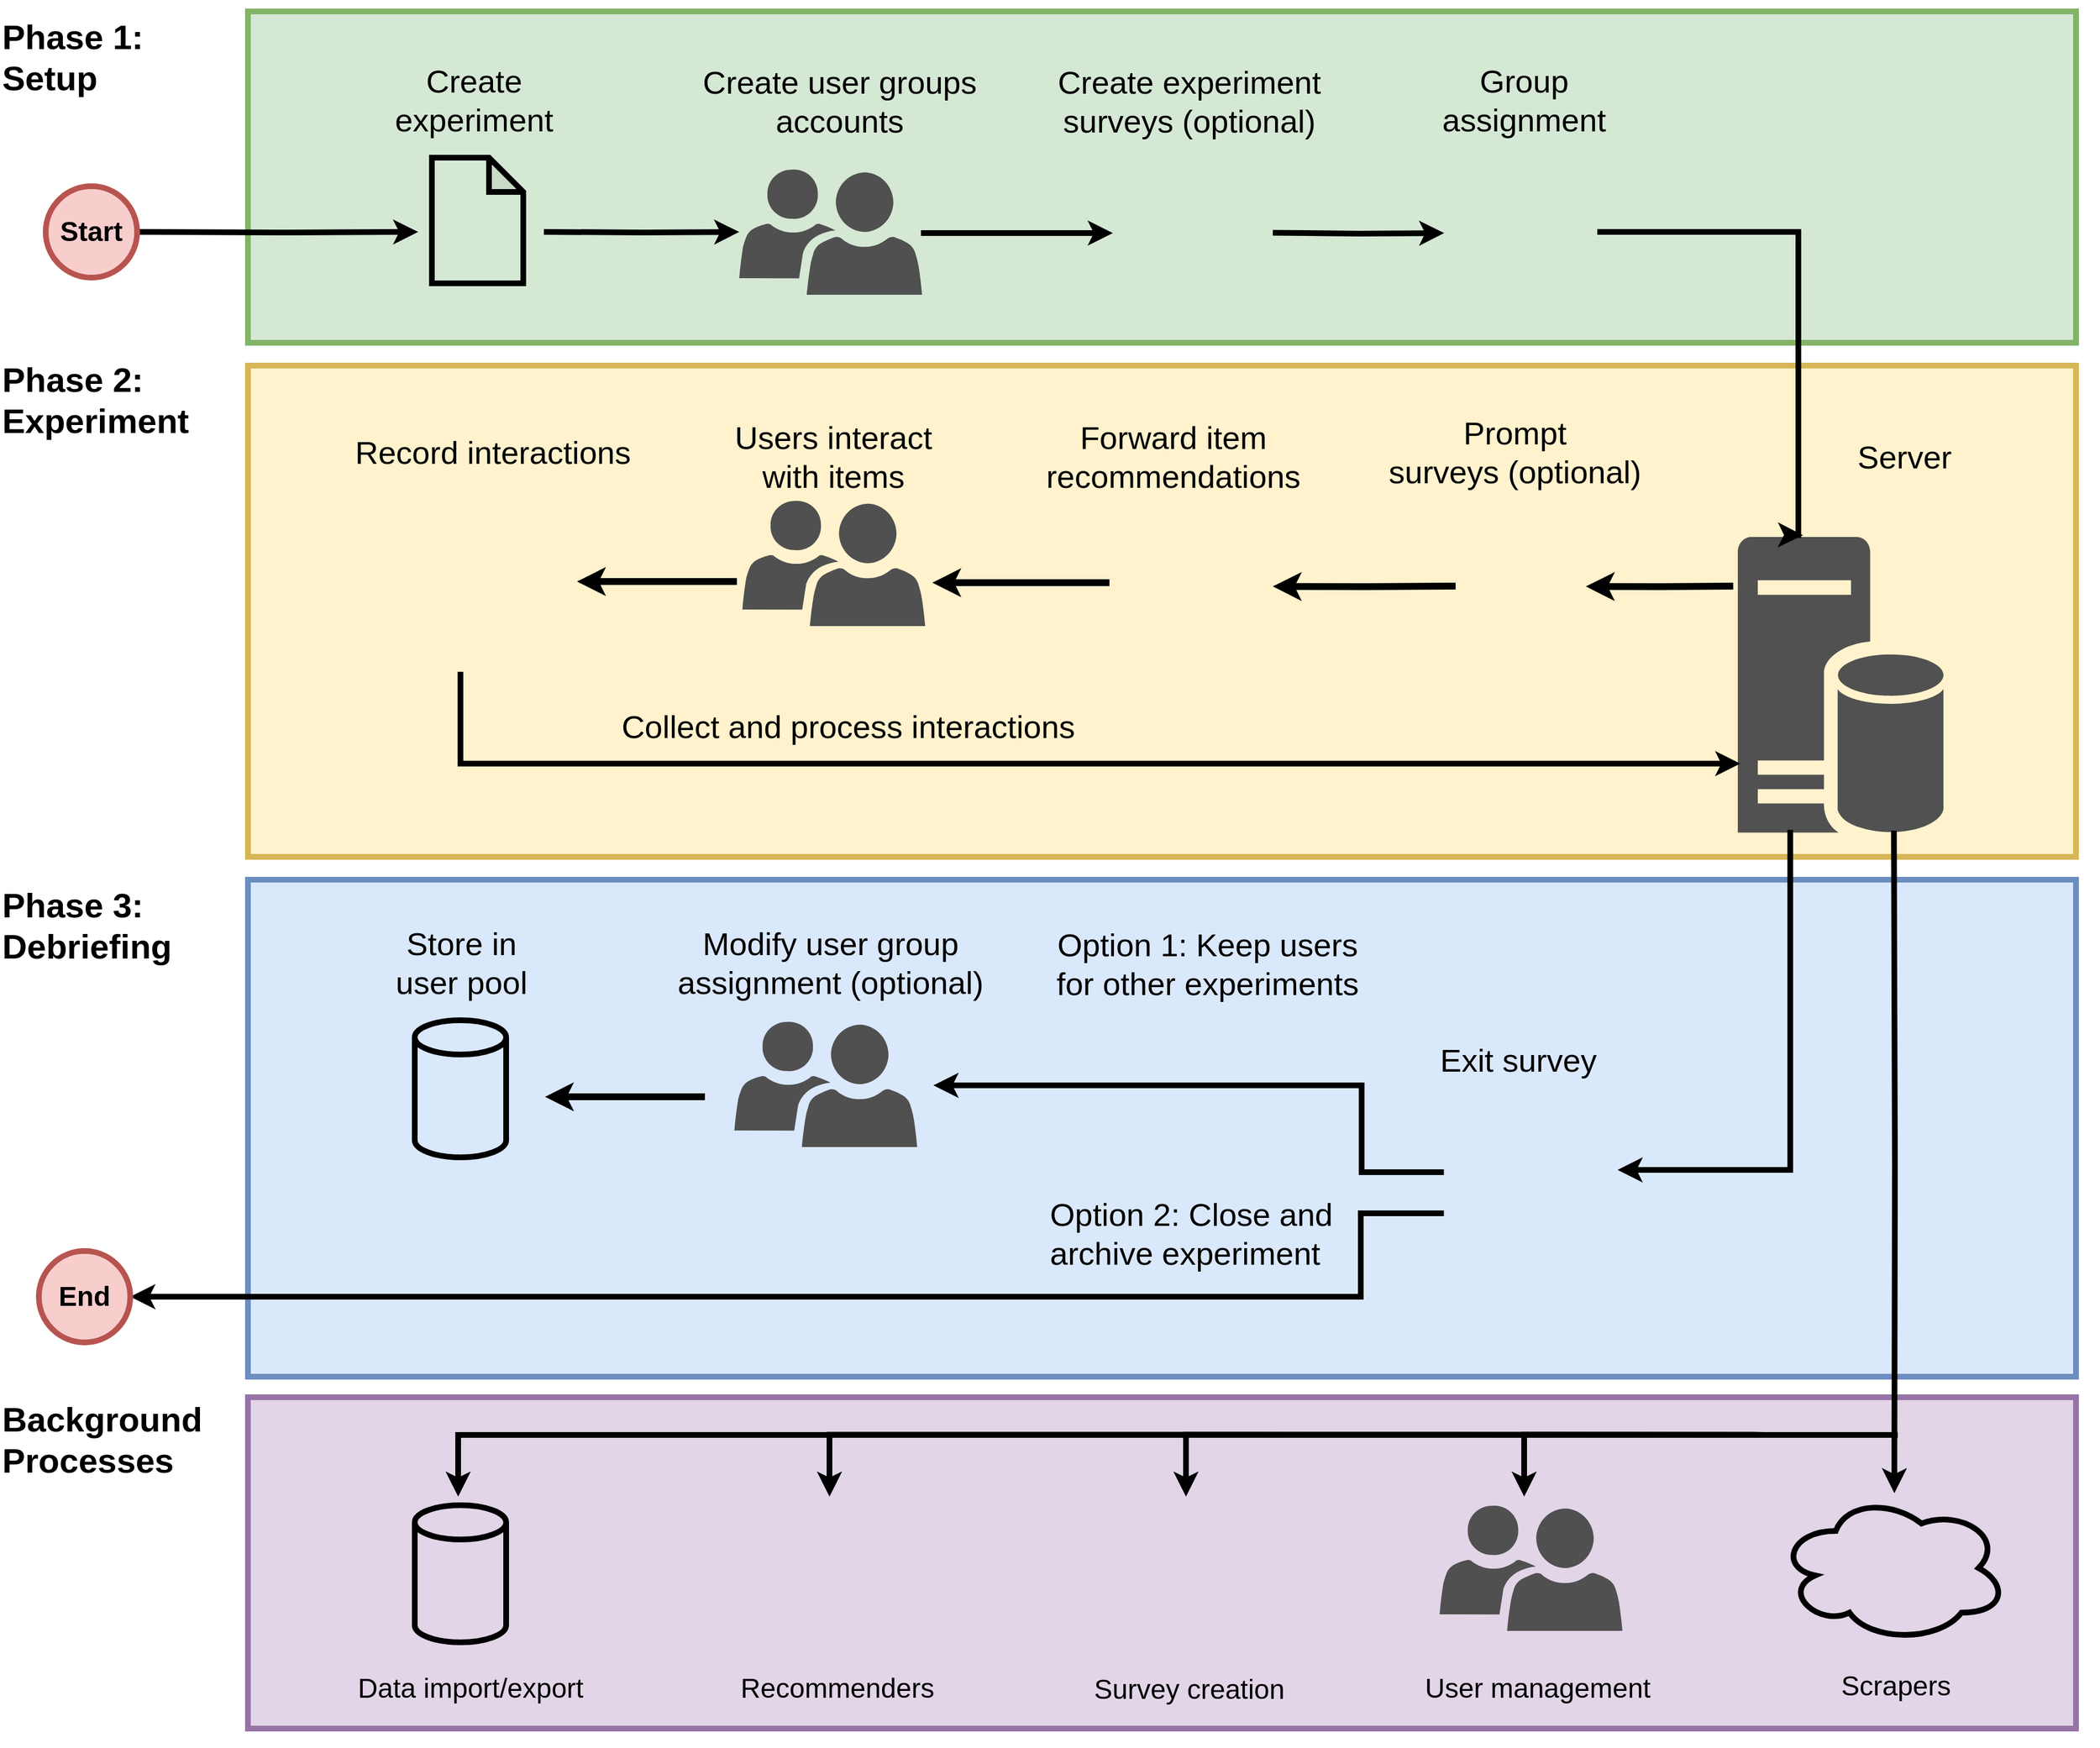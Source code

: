 <mxfile version="26.1.0">
  <diagram id="h7DExgBdoJ-bGwmuVag4" name="Page-1">
    <mxGraphModel dx="6860" dy="6920" grid="1" gridSize="10" guides="1" tooltips="1" connect="1" arrows="1" fold="1" page="1" pageScale="1" pageWidth="1850" pageHeight="1550" math="0" shadow="0">
      <root>
        <mxCell id="0" />
        <mxCell id="1" parent="0" />
        <mxCell id="wOOZ-7Ujqt3I5bKbgtlS-26" value="" style="rounded=0;whiteSpace=wrap;html=1;strokeWidth=5;fillColor=#e1d5e7;strokeColor=#9673a6;" parent="1" vertex="1">
          <mxGeometry x="224" y="-1866" width="1600" height="290" as="geometry" />
        </mxCell>
        <mxCell id="wOOZ-7Ujqt3I5bKbgtlS-23" value="" style="rounded=0;whiteSpace=wrap;html=1;strokeWidth=5;strokeColor=#6c8ebf;fillColor=#dae8fc;" parent="1" vertex="1">
          <mxGeometry x="224" y="-2319" width="1600" height="435" as="geometry" />
        </mxCell>
        <mxCell id="wOOZ-7Ujqt3I5bKbgtlS-22" value="" style="rounded=0;whiteSpace=wrap;html=1;strokeWidth=5;fillColor=#fff2cc;strokeColor=#d6b656;" parent="1" vertex="1">
          <mxGeometry x="224" y="-2769" width="1600" height="430" as="geometry" />
        </mxCell>
        <mxCell id="wOOZ-7Ujqt3I5bKbgtlS-21" value="" style="rounded=0;whiteSpace=wrap;html=1;strokeWidth=5;fillColor=#d5e8d4;strokeColor=#82b366;" parent="1" vertex="1">
          <mxGeometry x="224" y="-3079" width="1600" height="290" as="geometry" />
        </mxCell>
        <mxCell id="wOOZ-7Ujqt3I5bKbgtlS-52" style="edgeStyle=orthogonalEdgeStyle;rounded=0;orthogonalLoop=1;jettySize=auto;html=1;exitX=0;exitY=0.5;exitDx=0;exitDy=0;entryX=0.994;entryY=0.509;entryDx=0;entryDy=0;entryPerimeter=0;startArrow=classic;startFill=1;endArrow=none;endFill=0;strokeWidth=5;fontSize=11;" parent="1" source="Hddma9qPa0DahIGFodpK-2" target="wOOZ-7Ujqt3I5bKbgtlS-42" edge="1">
          <mxGeometry relative="1" as="geometry" />
        </mxCell>
        <mxCell id="Hddma9qPa0DahIGFodpK-2" value="" style="shape=image;html=1;verticalAlign=top;verticalLabelPosition=bottom;labelBackgroundColor=#ffffff;imageAspect=0;aspect=fixed;image=https://cdn3.iconfinder.com/data/icons/survey-rating/512/Survey_rating_rate-17-128.png" parent="1" vertex="1">
          <mxGeometry x="981" y="-2961" width="152" height="152" as="geometry" />
        </mxCell>
        <mxCell id="Hddma9qPa0DahIGFodpK-20" value="" style="shadow=0;dashed=0;html=1;labelPosition=center;verticalLabelPosition=bottom;verticalAlign=top;align=center;shape=mxgraph.mscae.enterprise.database_server;fillColor=#515151;strokeColor=none;" parent="1" vertex="1">
          <mxGeometry x="1528" y="-2619" width="180" height="260" as="geometry" />
        </mxCell>
        <mxCell id="Hddma9qPa0DahIGFodpK-21" value="&lt;span style=&quot;font-size: 28px&quot;&gt;Users interact&lt;br&gt;with items&lt;/span&gt;" style="text;html=1;strokeColor=none;fillColor=none;align=center;verticalAlign=middle;whiteSpace=wrap;rounded=0;" parent="1" vertex="1">
          <mxGeometry x="573.25" y="-2739" width="327" height="100" as="geometry" />
        </mxCell>
        <mxCell id="Hddma9qPa0DahIGFodpK-34" value="" style="pointerEvents=1;shadow=0;dashed=0;html=1;strokeColor=none;labelPosition=center;verticalLabelPosition=bottom;verticalAlign=top;align=center;shape=mxgraph.mscae.intune.user_group;fillColor=#505050;" parent="1" vertex="1">
          <mxGeometry x="656.75" y="-2651" width="160" height="110" as="geometry" />
        </mxCell>
        <mxCell id="Hddma9qPa0DahIGFodpK-42" value="" style="group;" parent="1" vertex="1" connectable="0">
          <mxGeometry x="300" y="-2609" width="256" height="128" as="geometry" />
        </mxCell>
        <mxCell id="Hddma9qPa0DahIGFodpK-8" value="" style="shape=image;html=1;verticalAlign=top;verticalLabelPosition=bottom;labelBackgroundColor=#ffffff;imageAspect=0;aspect=fixed;image=https://cdn4.iconfinder.com/data/icons/evil-icons-user-interface/64/like-128.png" parent="Hddma9qPa0DahIGFodpK-42" vertex="1">
          <mxGeometry x="14" y="-20" width="128" height="128" as="geometry" />
        </mxCell>
        <mxCell id="Hddma9qPa0DahIGFodpK-11" value="" style="shape=image;html=1;verticalAlign=top;verticalLabelPosition=bottom;labelBackgroundColor=#ffffff;imageAspect=0;aspect=fixed;image=https://cdn4.iconfinder.com/data/icons/evil-icons-user-interface/64/like-128.png;rotation=180;" parent="Hddma9qPa0DahIGFodpK-42" vertex="1">
          <mxGeometry x="94" y="-40" width="128" height="128" as="geometry" />
        </mxCell>
        <mxCell id="Hddma9qPa0DahIGFodpK-72" value="&lt;span style=&quot;font-size: 28px&quot;&gt;Create user groups&lt;br&gt;accounts&lt;br&gt;&lt;/span&gt;" style="text;html=1;strokeColor=none;fillColor=none;align=center;verticalAlign=middle;whiteSpace=wrap;rounded=0;" parent="1" vertex="1">
          <mxGeometry x="609.75" y="-3050" width="263.5" height="100" as="geometry" />
        </mxCell>
        <mxCell id="Hddma9qPa0DahIGFodpK-118" value="" style="shape=image;html=1;verticalAlign=top;verticalLabelPosition=bottom;labelBackgroundColor=#ffffff;imageAspect=0;aspect=fixed;image=https://cdn3.iconfinder.com/data/icons/linecons-free-vector-icons-pack/32/news-128.png" parent="1" vertex="1">
          <mxGeometry x="986.0" y="-2643" width="128" height="128" as="geometry" />
        </mxCell>
        <mxCell id="Hddma9qPa0DahIGFodpK-122" value="&lt;span style=&quot;font-size: 28px;&quot;&gt;Create experiment&lt;br&gt;surveys (optional)&lt;/span&gt;" style="text;html=1;strokeColor=none;fillColor=none;align=center;verticalAlign=middle;whiteSpace=wrap;rounded=0;" parent="1" vertex="1">
          <mxGeometry x="888" y="-3050" width="320" height="100" as="geometry" />
        </mxCell>
        <mxCell id="Hddma9qPa0DahIGFodpK-123" value="&lt;font style=&quot;font-size: 28px&quot;&gt;Forward item recommendations&lt;/font&gt;" style="text;html=1;strokeColor=none;fillColor=none;align=center;verticalAlign=middle;whiteSpace=wrap;rounded=0;" parent="1" vertex="1">
          <mxGeometry x="874" y="-2739" width="320" height="100" as="geometry" />
        </mxCell>
        <mxCell id="Hddma9qPa0DahIGFodpK-124" value="&lt;span style=&quot;font-size: 28px;&quot;&gt;Record interactions&lt;/span&gt;" style="text;html=1;strokeColor=none;fillColor=none;align=center;verticalAlign=middle;whiteSpace=wrap;rounded=0;" parent="1" vertex="1">
          <mxGeometry x="233.5" y="-2743" width="408.5" height="100" as="geometry" />
        </mxCell>
        <mxCell id="6tKsmIOwCPN7PA8fLfA8-6" value="&lt;font style=&quot;font-size: 30px;&quot;&gt;Phase 1:&lt;br&gt;Setup&lt;/font&gt;" style="text;html=1;align=left;verticalAlign=middle;whiteSpace=wrap;rounded=0;fontSize=14;fontStyle=1" parent="1" vertex="1">
          <mxGeometry x="7" y="-3089" width="320" height="100" as="geometry" />
        </mxCell>
        <mxCell id="6tKsmIOwCPN7PA8fLfA8-16" value="" style="shape=image;html=1;verticalAlign=top;verticalLabelPosition=bottom;labelBackgroundColor=#ffffff;imageAspect=0;aspect=fixed;image=https://cdn1.iconfinder.com/data/icons/videogames-5/32/Videogames_gambling_dice_dices_casino-128.png;fillColor=#FF0000;fontSize=14;" parent="1" vertex="1">
          <mxGeometry x="1277" y="-2950" width="128" height="128" as="geometry" />
        </mxCell>
        <mxCell id="6tKsmIOwCPN7PA8fLfA8-17" value="&lt;font style=&quot;font-size: 28px&quot;&gt;Group&lt;br&gt;assignment&lt;br&gt;&lt;/font&gt;" style="text;html=1;strokeColor=none;fillColor=none;align=center;verticalAlign=middle;whiteSpace=wrap;rounded=0;" parent="1" vertex="1">
          <mxGeometry x="1226" y="-3051" width="230" height="100" as="geometry" />
        </mxCell>
        <mxCell id="6tKsmIOwCPN7PA8fLfA8-39" value="&lt;font style=&quot;font-size: 24px&quot;&gt;Scrapers&lt;/font&gt;" style="text;html=1;strokeColor=none;fillColor=none;align=center;verticalAlign=middle;whiteSpace=wrap;rounded=0;" parent="1" vertex="1">
          <mxGeometry x="1489" y="-1664" width="355" height="102.5" as="geometry" />
        </mxCell>
        <mxCell id="6tKsmIOwCPN7PA8fLfA8-41" value="&lt;font style=&quot;font-size: 30px;&quot;&gt;Phase 3:&lt;br&gt;Debriefing&lt;/font&gt;" style="text;html=1;align=left;verticalAlign=middle;whiteSpace=wrap;rounded=0;fontSize=14;fontStyle=1" parent="1" vertex="1">
          <mxGeometry x="7" y="-2319" width="400" height="80" as="geometry" />
        </mxCell>
        <mxCell id="wOOZ-7Ujqt3I5bKbgtlS-65" style="edgeStyle=orthogonalEdgeStyle;rounded=0;orthogonalLoop=1;jettySize=auto;html=1;exitX=1;exitY=0.5;exitDx=0;exitDy=0;entryX=0.255;entryY=0.986;entryDx=0;entryDy=0;entryPerimeter=0;startArrow=classic;startFill=1;endArrow=none;endFill=0;strokeWidth=5;fontSize=28;" parent="1" source="6tKsmIOwCPN7PA8fLfA8-42" target="Hddma9qPa0DahIGFodpK-20" edge="1">
          <mxGeometry relative="1" as="geometry" />
        </mxCell>
        <mxCell id="6tKsmIOwCPN7PA8fLfA8-42" value="" style="shape=image;html=1;verticalAlign=top;verticalLabelPosition=bottom;labelBackgroundColor=#ffffff;imageAspect=0;aspect=fixed;image=https://cdn3.iconfinder.com/data/icons/survey-rating/512/Survey_rating_rate-17-128.png" parent="1" vertex="1">
          <mxGeometry x="1270.75" y="-2141" width="152" height="152" as="geometry" />
        </mxCell>
        <mxCell id="6tKsmIOwCPN7PA8fLfA8-46" value="&lt;font style=&quot;font-size: 28px&quot;&gt;Exit survey&lt;br&gt;&lt;/font&gt;" style="text;html=1;strokeColor=none;fillColor=none;align=center;verticalAlign=middle;whiteSpace=wrap;rounded=0;" parent="1" vertex="1">
          <mxGeometry x="1216" y="-2211" width="240" height="100" as="geometry" />
        </mxCell>
        <mxCell id="wOOZ-7Ujqt3I5bKbgtlS-77" style="edgeStyle=orthogonalEdgeStyle;rounded=0;orthogonalLoop=1;jettySize=auto;html=1;startArrow=classic;startFill=1;endArrow=none;endFill=0;strokeWidth=5;fontSize=28;entryX=0;entryY=0.75;entryDx=0;entryDy=0;exitX=1;exitY=0.5;exitDx=0;exitDy=0;" parent="1" source="WEa9F5JjGV-Rc-5fNuCh-8" target="6tKsmIOwCPN7PA8fLfA8-42" edge="1">
          <mxGeometry relative="1" as="geometry">
            <mxPoint x="917.75" y="-1954" as="sourcePoint" />
            <Array as="points">
              <mxPoint x="1198" y="-1954" />
              <mxPoint x="1198" y="-2027" />
            </Array>
          </mxGeometry>
        </mxCell>
        <mxCell id="wOOZ-7Ujqt3I5bKbgtlS-10" value="&lt;font&gt;&lt;font style=&quot;font-size: 24px&quot;&gt;Data import/export&lt;/font&gt;&lt;br&gt;&lt;/font&gt;" style="text;html=1;strokeColor=none;fillColor=none;align=center;verticalAlign=middle;whiteSpace=wrap;rounded=0;" parent="1" vertex="1">
          <mxGeometry x="244" y="-1661.5" width="350" height="100" as="geometry" />
        </mxCell>
        <mxCell id="wOOZ-7Ujqt3I5bKbgtlS-33" value="" style="ellipse;shape=cloud;whiteSpace=wrap;html=1;strokeWidth=5;fillColor=none;" parent="1" vertex="1">
          <mxGeometry x="1563.75" y="-1781.5" width="200" height="130" as="geometry" />
        </mxCell>
        <mxCell id="wOOZ-7Ujqt3I5bKbgtlS-42" value="" style="pointerEvents=1;shadow=0;dashed=0;html=1;strokeColor=none;labelPosition=center;verticalLabelPosition=bottom;verticalAlign=top;align=center;shape=mxgraph.mscae.intune.user_group;fillColor=#505050;" parent="1" vertex="1">
          <mxGeometry x="654" y="-2941" width="160" height="110" as="geometry" />
        </mxCell>
        <mxCell id="wOOZ-7Ujqt3I5bKbgtlS-47" style="edgeStyle=orthogonalEdgeStyle;rounded=0;orthogonalLoop=1;jettySize=auto;html=1;startArrow=none;startFill=0;endArrow=classic;endFill=1;strokeWidth=5;fontSize=13;" parent="1" target="wOOZ-7Ujqt3I5bKbgtlS-42" edge="1">
          <mxGeometry relative="1" as="geometry">
            <mxPoint x="483" y="-2886" as="sourcePoint" />
            <mxPoint x="563" y="-2886" as="targetPoint" />
          </mxGeometry>
        </mxCell>
        <mxCell id="WEa9F5JjGV-Rc-5fNuCh-3" style="edgeStyle=orthogonalEdgeStyle;rounded=0;orthogonalLoop=1;jettySize=auto;html=1;entryX=1;entryY=0.5;entryDx=0;entryDy=0;startArrow=classic;startFill=1;strokeWidth=5;endArrow=none;endFill=0;" parent="1" target="WEa9F5JjGV-Rc-5fNuCh-2" edge="1">
          <mxGeometry relative="1" as="geometry">
            <mxPoint x="373" y="-2886" as="sourcePoint" />
          </mxGeometry>
        </mxCell>
        <mxCell id="wOOZ-7Ujqt3I5bKbgtlS-44" value="" style="shape=note;whiteSpace=wrap;html=1;backgroundOutline=1;darkOpacity=0.05;strokeWidth=5;fillColor=none;" parent="1" vertex="1">
          <mxGeometry x="385" y="-2951" width="80" height="110" as="geometry" />
        </mxCell>
        <mxCell id="wOOZ-7Ujqt3I5bKbgtlS-46" value="&lt;span style=&quot;font-size: 28px;&quot;&gt;Create&lt;br style=&quot;font-size: 28px;&quot;&gt;experiment&lt;br style=&quot;font-size: 28px;&quot;&gt;&lt;/span&gt;" style="text;html=1;strokeColor=none;fillColor=none;align=center;verticalAlign=middle;whiteSpace=wrap;rounded=0;fontSize=28;" parent="1" vertex="1">
          <mxGeometry x="327" y="-3051" width="190" height="100" as="geometry" />
        </mxCell>
        <mxCell id="wOOZ-7Ujqt3I5bKbgtlS-62" style="edgeStyle=orthogonalEdgeStyle;rounded=0;orthogonalLoop=1;jettySize=auto;html=1;exitX=0.317;exitY=-0.006;exitDx=0;exitDy=0;entryX=1;entryY=0.5;entryDx=0;entryDy=0;startArrow=classic;startFill=1;endArrow=none;endFill=0;strokeWidth=5;fontSize=28;exitPerimeter=0;" parent="1" source="Hddma9qPa0DahIGFodpK-20" target="6tKsmIOwCPN7PA8fLfA8-16" edge="1">
          <mxGeometry relative="1" as="geometry">
            <mxPoint x="1534" y="-2904" as="sourcePoint" />
            <Array as="points">
              <mxPoint x="1581" y="-2886" />
            </Array>
          </mxGeometry>
        </mxCell>
        <mxCell id="wOOZ-7Ujqt3I5bKbgtlS-73" style="edgeStyle=orthogonalEdgeStyle;rounded=0;orthogonalLoop=1;jettySize=auto;html=1;startArrow=classic;startFill=1;endArrow=none;endFill=0;strokeWidth=5;fontSize=28;" parent="1" target="6tKsmIOwCPN7PA8fLfA8-42" edge="1">
          <mxGeometry relative="1" as="geometry">
            <mxPoint x="824" y="-2139" as="sourcePoint" />
            <Array as="points">
              <mxPoint x="1198.75" y="-2139" />
              <mxPoint x="1198.75" y="-2063" />
            </Array>
          </mxGeometry>
        </mxCell>
        <mxCell id="wOOZ-7Ujqt3I5bKbgtlS-70" value="&lt;font style=&quot;font-size: 28px&quot;&gt;Modify user group assignment (optional)&lt;br&gt;&lt;/font&gt;" style="text;html=1;strokeColor=none;fillColor=none;align=center;verticalAlign=middle;whiteSpace=wrap;rounded=0;" parent="1" vertex="1">
          <mxGeometry x="591.88" y="-2296" width="284.25" height="100" as="geometry" />
        </mxCell>
        <mxCell id="wOOZ-7Ujqt3I5bKbgtlS-79" value="&lt;font style=&quot;font-size: 28px&quot;&gt;Option 2: Close and &lt;br&gt;archive experiment&lt;br&gt;&lt;/font&gt;" style="text;html=1;strokeColor=none;fillColor=none;align=left;verticalAlign=middle;whiteSpace=wrap;rounded=0;" parent="1" vertex="1">
          <mxGeometry x="924" y="-2059" width="505.75" height="100" as="geometry" />
        </mxCell>
        <mxCell id="wOOZ-7Ujqt3I5bKbgtlS-82" value="&lt;font style=&quot;font-size: 30px;&quot;&gt;Background&lt;br&gt;Processes&lt;/font&gt;" style="text;html=1;align=left;verticalAlign=middle;whiteSpace=wrap;rounded=0;fontSize=14;fontStyle=1" parent="1" vertex="1">
          <mxGeometry x="7" y="-1869" width="808" height="80" as="geometry" />
        </mxCell>
        <mxCell id="wOOZ-7Ujqt3I5bKbgtlS-84" value="&lt;font&gt;&lt;font style=&quot;font-size: 24px&quot;&gt;Survey creation&lt;/font&gt;&lt;br&gt;&lt;/font&gt;" style="text;html=1;strokeColor=none;fillColor=none;align=center;verticalAlign=middle;whiteSpace=wrap;rounded=0;" parent="1" vertex="1">
          <mxGeometry x="943" y="-1660.25" width="210" height="100" as="geometry" />
        </mxCell>
        <mxCell id="wOOZ-7Ujqt3I5bKbgtlS-85" value="" style="pointerEvents=1;shadow=0;dashed=0;html=1;strokeColor=none;labelPosition=center;verticalLabelPosition=bottom;verticalAlign=top;align=center;shape=mxgraph.mscae.intune.user_group;fillColor=#505050;" parent="1" vertex="1">
          <mxGeometry x="1267" y="-1771.5" width="160" height="110" as="geometry" />
        </mxCell>
        <mxCell id="wOOZ-7Ujqt3I5bKbgtlS-91" value="" style="pointerEvents=1;shadow=0;dashed=0;html=1;strokeColor=none;labelPosition=center;verticalLabelPosition=bottom;verticalAlign=top;align=center;shape=mxgraph.mscae.intune.user_group;fillColor=#505050;" parent="1" vertex="1">
          <mxGeometry x="649.75" y="-2195" width="160" height="110" as="geometry" />
        </mxCell>
        <mxCell id="wOOZ-7Ujqt3I5bKbgtlS-94" value="" style="shape=image;html=1;verticalAlign=top;verticalLabelPosition=bottom;labelBackgroundColor=#ffffff;imageAspect=0;aspect=fixed;image=https://cdn3.iconfinder.com/data/icons/survey-rating/512/Survey_rating_rate-17-128.png" parent="1" vertex="1">
          <mxGeometry x="979" y="-1789" width="164" height="164" as="geometry" />
        </mxCell>
        <mxCell id="wOOZ-7Ujqt3I5bKbgtlS-95" value="" style="shape=cylinder3;whiteSpace=wrap;html=1;boundedLbl=1;backgroundOutline=1;size=15;labelBackgroundColor=none;strokeWidth=5;fillColor=none;fontSize=28;" parent="1" vertex="1">
          <mxGeometry x="370" y="-1771.5" width="80" height="120" as="geometry" />
        </mxCell>
        <mxCell id="WEa9F5JjGV-Rc-5fNuCh-2" value="&lt;b&gt;&lt;font style=&quot;font-size: 24px&quot;&gt;Start&lt;/font&gt;&lt;/b&gt;" style="ellipse;whiteSpace=wrap;html=1;aspect=fixed;fillColor=#f8cecc;strokeColor=#b85450;strokeWidth=5;" parent="1" vertex="1">
          <mxGeometry x="47" y="-2926" width="80" height="80" as="geometry" />
        </mxCell>
        <mxCell id="WEa9F5JjGV-Rc-5fNuCh-8" value="&lt;b&gt;&lt;font style=&quot;font-size: 24px&quot;&gt;End&lt;/font&gt;&lt;/b&gt;" style="ellipse;whiteSpace=wrap;html=1;aspect=fixed;fillColor=#f8cecc;strokeColor=#b85450;strokeWidth=5;" parent="1" vertex="1">
          <mxGeometry x="41" y="-1994" width="80" height="80" as="geometry" />
        </mxCell>
        <mxCell id="0lo_bkCpksSHgPAzHwOw-2" value="" style="shape=image;html=1;verticalAlign=top;verticalLabelPosition=bottom;labelBackgroundColor=#ffffff;imageAspect=0;aspect=fixed;image=https://cdn3.iconfinder.com/data/icons/linecons-free-vector-icons-pack/32/news-128.png" parent="1" vertex="1">
          <mxGeometry x="672" y="-1770.75" width="124" height="124" as="geometry" />
        </mxCell>
        <mxCell id="0lo_bkCpksSHgPAzHwOw-3" value="&lt;font&gt;&lt;font style=&quot;font-size: 24px&quot;&gt;Recommenders&lt;/font&gt;&lt;br&gt;&lt;/font&gt;" style="text;html=1;strokeColor=none;fillColor=none;align=center;verticalAlign=middle;whiteSpace=wrap;rounded=0;" parent="1" vertex="1">
          <mxGeometry x="609.75" y="-1661.5" width="260" height="100" as="geometry" />
        </mxCell>
        <mxCell id="wOOZ-7Ujqt3I5bKbgtlS-86" value="&lt;font style=&quot;font-size: 24px&quot;&gt;User management&lt;/font&gt;" style="text;html=1;strokeColor=none;fillColor=none;align=center;verticalAlign=middle;whiteSpace=wrap;rounded=0;" parent="1" vertex="1">
          <mxGeometry x="1208" y="-1661.5" width="290" height="100" as="geometry" />
        </mxCell>
        <mxCell id="6tKsmIOwCPN7PA8fLfA8-11" value="&lt;font&gt;Phase 2:&lt;br&gt;Experiment&lt;/font&gt;" style="text;html=1;align=left;verticalAlign=middle;whiteSpace=wrap;rounded=0;fontSize=30;fontStyle=1" parent="1" vertex="1">
          <mxGeometry x="7" y="-2789" width="415.5" height="100" as="geometry" />
        </mxCell>
        <mxCell id="gllHJrP2KCdAKy3gtMsh-8" style="edgeStyle=orthogonalEdgeStyle;rounded=0;orthogonalLoop=1;jettySize=auto;html=1;strokeWidth=6;" parent="1" edge="1">
          <mxGeometry relative="1" as="geometry">
            <mxPoint x="978" y="-2579" as="sourcePoint" />
            <mxPoint x="823" y="-2579" as="targetPoint" />
          </mxGeometry>
        </mxCell>
        <mxCell id="gllHJrP2KCdAKy3gtMsh-9" style="edgeStyle=orthogonalEdgeStyle;rounded=0;orthogonalLoop=1;jettySize=auto;html=1;exitX=0.75;exitY=1;exitDx=0;exitDy=0;entryX=0.012;entryY=0.763;entryDx=0;entryDy=0;entryPerimeter=0;strokeWidth=5;" parent="1" source="Hddma9qPa0DahIGFodpK-8" target="Hddma9qPa0DahIGFodpK-20" edge="1">
          <mxGeometry relative="1" as="geometry" />
        </mxCell>
        <mxCell id="TAVj1cFhycf-N7PezlIu-6" style="edgeStyle=orthogonalEdgeStyle;rounded=0;orthogonalLoop=1;jettySize=auto;html=1;strokeWidth=6;" parent="1" edge="1">
          <mxGeometry relative="1" as="geometry">
            <mxPoint x="652" y="-2580" as="sourcePoint" />
            <mxPoint x="512" y="-2580" as="targetPoint" />
          </mxGeometry>
        </mxCell>
        <mxCell id="vfWse06KksZ3udacsrhg-1" value="" style="shape=image;html=1;verticalAlign=top;verticalLabelPosition=bottom;labelBackgroundColor=#ffffff;imageAspect=0;aspect=fixed;image=https://cdn3.iconfinder.com/data/icons/survey-rating/512/Survey_rating_rate-17-128.png" parent="1" vertex="1">
          <mxGeometry x="1266" y="-2651" width="152" height="152" as="geometry" />
        </mxCell>
        <mxCell id="vfWse06KksZ3udacsrhg-2" value="&lt;span style=&quot;font-size: 28px;&quot;&gt;Prompt&lt;br&gt;surveys (optional)&lt;/span&gt;" style="text;html=1;strokeColor=none;fillColor=none;align=center;verticalAlign=middle;whiteSpace=wrap;rounded=0;" parent="1" vertex="1">
          <mxGeometry x="1173" y="-2743" width="320" height="100" as="geometry" />
        </mxCell>
        <mxCell id="vfWse06KksZ3udacsrhg-3" style="edgeStyle=orthogonalEdgeStyle;rounded=0;orthogonalLoop=1;jettySize=auto;html=1;entryX=0.96;entryY=0.65;entryDx=0;entryDy=0;entryPerimeter=0;strokeWidth=6;" parent="1" edge="1">
          <mxGeometry relative="1" as="geometry">
            <mxPoint x="1281" y="-2576" as="sourcePoint" />
            <mxPoint x="1121" y="-2575.71" as="targetPoint" />
          </mxGeometry>
        </mxCell>
        <mxCell id="vfWse06KksZ3udacsrhg-4" style="edgeStyle=orthogonalEdgeStyle;rounded=0;orthogonalLoop=1;jettySize=auto;html=1;entryX=0.96;entryY=0.65;entryDx=0;entryDy=0;entryPerimeter=0;strokeWidth=6;" parent="1" edge="1">
          <mxGeometry relative="1" as="geometry">
            <mxPoint x="1524" y="-2576" as="sourcePoint" />
            <mxPoint x="1395" y="-2575.71" as="targetPoint" />
          </mxGeometry>
        </mxCell>
        <mxCell id="vfWse06KksZ3udacsrhg-6" style="edgeStyle=orthogonalEdgeStyle;rounded=0;orthogonalLoop=1;jettySize=auto;html=1;entryX=0.994;entryY=0.509;entryDx=0;entryDy=0;entryPerimeter=0;startArrow=classic;startFill=1;endArrow=none;endFill=0;strokeWidth=5;fontSize=11;" parent="1" edge="1">
          <mxGeometry relative="1" as="geometry">
            <mxPoint x="1271" y="-2885" as="sourcePoint" />
            <mxPoint x="1121" y="-2885.3" as="targetPoint" />
          </mxGeometry>
        </mxCell>
        <mxCell id="vfWse06KksZ3udacsrhg-7" value="&lt;span style=&quot;font-size: 28px;&quot;&gt;Server&lt;/span&gt;" style="text;html=1;strokeColor=none;fillColor=none;align=center;verticalAlign=middle;whiteSpace=wrap;rounded=0;" parent="1" vertex="1">
          <mxGeometry x="1514" y="-2739" width="320" height="100" as="geometry" />
        </mxCell>
        <mxCell id="vfWse06KksZ3udacsrhg-10" style="edgeStyle=orthogonalEdgeStyle;rounded=0;orthogonalLoop=1;jettySize=auto;html=1;startArrow=classic;startFill=1;strokeWidth=5;endArrow=none;endFill=0;" parent="1" edge="1">
          <mxGeometry relative="1" as="geometry">
            <mxPoint x="408" y="-1779" as="sourcePoint" />
            <mxPoint x="1668" y="-1833" as="targetPoint" />
            <Array as="points">
              <mxPoint x="408" y="-1833" />
              <mxPoint x="608" y="-1833" />
            </Array>
          </mxGeometry>
        </mxCell>
        <mxCell id="vfWse06KksZ3udacsrhg-11" style="edgeStyle=orthogonalEdgeStyle;rounded=0;orthogonalLoop=1;jettySize=auto;html=1;startArrow=classic;startFill=1;strokeWidth=5;endArrow=none;endFill=0;" parent="1" edge="1">
          <mxGeometry relative="1" as="geometry">
            <mxPoint x="733" y="-1779" as="sourcePoint" />
            <mxPoint x="1663" y="-1833" as="targetPoint" />
            <Array as="points">
              <mxPoint x="733" y="-1833.25" />
              <mxPoint x="933" y="-1833.25" />
            </Array>
          </mxGeometry>
        </mxCell>
        <mxCell id="vfWse06KksZ3udacsrhg-12" style="edgeStyle=orthogonalEdgeStyle;rounded=0;orthogonalLoop=1;jettySize=auto;html=1;startArrow=classic;startFill=1;strokeWidth=5;endArrow=none;endFill=0;" parent="1" edge="1">
          <mxGeometry relative="1" as="geometry">
            <mxPoint x="1045" y="-1779" as="sourcePoint" />
            <mxPoint x="1535" y="-1833" as="targetPoint" />
            <Array as="points">
              <mxPoint x="1045" y="-1833.25" />
              <mxPoint x="1245" y="-1833.25" />
            </Array>
          </mxGeometry>
        </mxCell>
        <mxCell id="vfWse06KksZ3udacsrhg-13" style="edgeStyle=orthogonalEdgeStyle;rounded=0;orthogonalLoop=1;jettySize=auto;html=1;startArrow=classic;startFill=1;strokeWidth=5;endArrow=none;endFill=0;" parent="1" edge="1">
          <mxGeometry relative="1" as="geometry">
            <mxPoint x="1341" y="-1779" as="sourcePoint" />
            <mxPoint x="1551" y="-1833" as="targetPoint" />
            <Array as="points">
              <mxPoint x="1341" y="-1833.25" />
              <mxPoint x="1541" y="-1833.25" />
            </Array>
          </mxGeometry>
        </mxCell>
        <mxCell id="vfWse06KksZ3udacsrhg-14" style="edgeStyle=orthogonalEdgeStyle;rounded=0;orthogonalLoop=1;jettySize=auto;html=1;startArrow=classic;startFill=1;strokeWidth=5;endArrow=none;endFill=0;entryX=0.759;entryY=1;entryDx=0;entryDy=0;entryPerimeter=0;" parent="1" edge="1">
          <mxGeometry relative="1" as="geometry">
            <mxPoint x="1665" y="-1782" as="sourcePoint" />
            <mxPoint x="1664.62" y="-2362" as="targetPoint" />
            <Array as="points" />
          </mxGeometry>
        </mxCell>
        <mxCell id="vfWse06KksZ3udacsrhg-17" value="" style="shape=cylinder3;whiteSpace=wrap;html=1;boundedLbl=1;backgroundOutline=1;size=15;labelBackgroundColor=none;strokeWidth=5;fillColor=none;fontSize=28;" parent="1" vertex="1">
          <mxGeometry x="370" y="-2196" width="80" height="120" as="geometry" />
        </mxCell>
        <mxCell id="vfWse06KksZ3udacsrhg-18" style="edgeStyle=orthogonalEdgeStyle;rounded=0;orthogonalLoop=1;jettySize=auto;html=1;strokeWidth=6;" parent="1" edge="1">
          <mxGeometry relative="1" as="geometry">
            <mxPoint x="624" y="-2129" as="sourcePoint" />
            <mxPoint x="484" y="-2129" as="targetPoint" />
          </mxGeometry>
        </mxCell>
        <mxCell id="vfWse06KksZ3udacsrhg-19" value="&lt;font style=&quot;font-size: 28px&quot;&gt;Collect and process interactions&lt;br&gt;&lt;/font&gt;" style="text;html=1;strokeColor=none;fillColor=none;align=center;verticalAlign=middle;whiteSpace=wrap;rounded=0;" parent="1" vertex="1">
          <mxGeometry x="508.25" y="-2503" width="482.75" height="100" as="geometry" />
        </mxCell>
        <mxCell id="vfWse06KksZ3udacsrhg-22" value="&lt;font style=&quot;font-size: 28px&quot;&gt;Store in&lt;br&gt;user pool&lt;/font&gt;" style="text;html=1;strokeColor=none;fillColor=none;align=center;verticalAlign=middle;whiteSpace=wrap;rounded=0;" parent="1" vertex="1">
          <mxGeometry x="291" y="-2296" width="240" height="100" as="geometry" />
        </mxCell>
        <mxCell id="vfWse06KksZ3udacsrhg-23" value="&lt;font style=&quot;font-size: 28px&quot;&gt;Option 1: Keep users for other experiments&lt;br&gt;&lt;/font&gt;" style="text;html=1;strokeColor=none;fillColor=none;align=center;verticalAlign=middle;whiteSpace=wrap;rounded=0;" parent="1" vertex="1">
          <mxGeometry x="924" y="-2295" width="280" height="100" as="geometry" />
        </mxCell>
      </root>
    </mxGraphModel>
  </diagram>
</mxfile>

